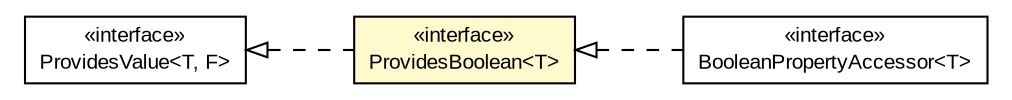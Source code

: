 #!/usr/local/bin/dot
#
# Class diagram 
# Generated by UMLGraph version R5_6-24-gf6e263 (http://www.umlgraph.org/)
#

digraph G {
	edge [fontname="arial",fontsize=10,labelfontname="arial",labelfontsize=10];
	node [fontname="arial",fontsize=10,shape=plaintext];
	nodesep=0.25;
	ranksep=0.5;
	rankdir=LR;
	// org.turbogwt.mvp.databind.client.property.ProvidesValue<T, F>
	c1231 [label=<<table title="org.turbogwt.mvp.databind.client.property.ProvidesValue" border="0" cellborder="1" cellspacing="0" cellpadding="2" port="p" href="./ProvidesValue.html">
		<tr><td><table border="0" cellspacing="0" cellpadding="1">
<tr><td align="center" balign="center"> &#171;interface&#187; </td></tr>
<tr><td align="center" balign="center"> ProvidesValue&lt;T, F&gt; </td></tr>
		</table></td></tr>
		</table>>, URL="./ProvidesValue.html", fontname="arial", fontcolor="black", fontsize=10.0];
	// org.turbogwt.mvp.databind.client.property.ProvidesBoolean<T>
	c1239 [label=<<table title="org.turbogwt.mvp.databind.client.property.ProvidesBoolean" border="0" cellborder="1" cellspacing="0" cellpadding="2" port="p" bgcolor="lemonChiffon" href="./ProvidesBoolean.html">
		<tr><td><table border="0" cellspacing="0" cellpadding="1">
<tr><td align="center" balign="center"> &#171;interface&#187; </td></tr>
<tr><td align="center" balign="center"> ProvidesBoolean&lt;T&gt; </td></tr>
		</table></td></tr>
		</table>>, URL="./ProvidesBoolean.html", fontname="arial", fontcolor="black", fontsize=10.0];
	// org.turbogwt.mvp.databind.client.property.BooleanPropertyAccessor<T>
	c1247 [label=<<table title="org.turbogwt.mvp.databind.client.property.BooleanPropertyAccessor" border="0" cellborder="1" cellspacing="0" cellpadding="2" port="p" href="./BooleanPropertyAccessor.html">
		<tr><td><table border="0" cellspacing="0" cellpadding="1">
<tr><td align="center" balign="center"> &#171;interface&#187; </td></tr>
<tr><td align="center" balign="center"> BooleanPropertyAccessor&lt;T&gt; </td></tr>
		</table></td></tr>
		</table>>, URL="./BooleanPropertyAccessor.html", fontname="arial", fontcolor="black", fontsize=10.0];
	//org.turbogwt.mvp.databind.client.property.ProvidesBoolean<T> implements org.turbogwt.mvp.databind.client.property.ProvidesValue<T, F>
	c1231:p -> c1239:p [dir=back,arrowtail=empty,style=dashed];
	//org.turbogwt.mvp.databind.client.property.BooleanPropertyAccessor<T> implements org.turbogwt.mvp.databind.client.property.ProvidesBoolean<T>
	c1239:p -> c1247:p [dir=back,arrowtail=empty,style=dashed];
}

